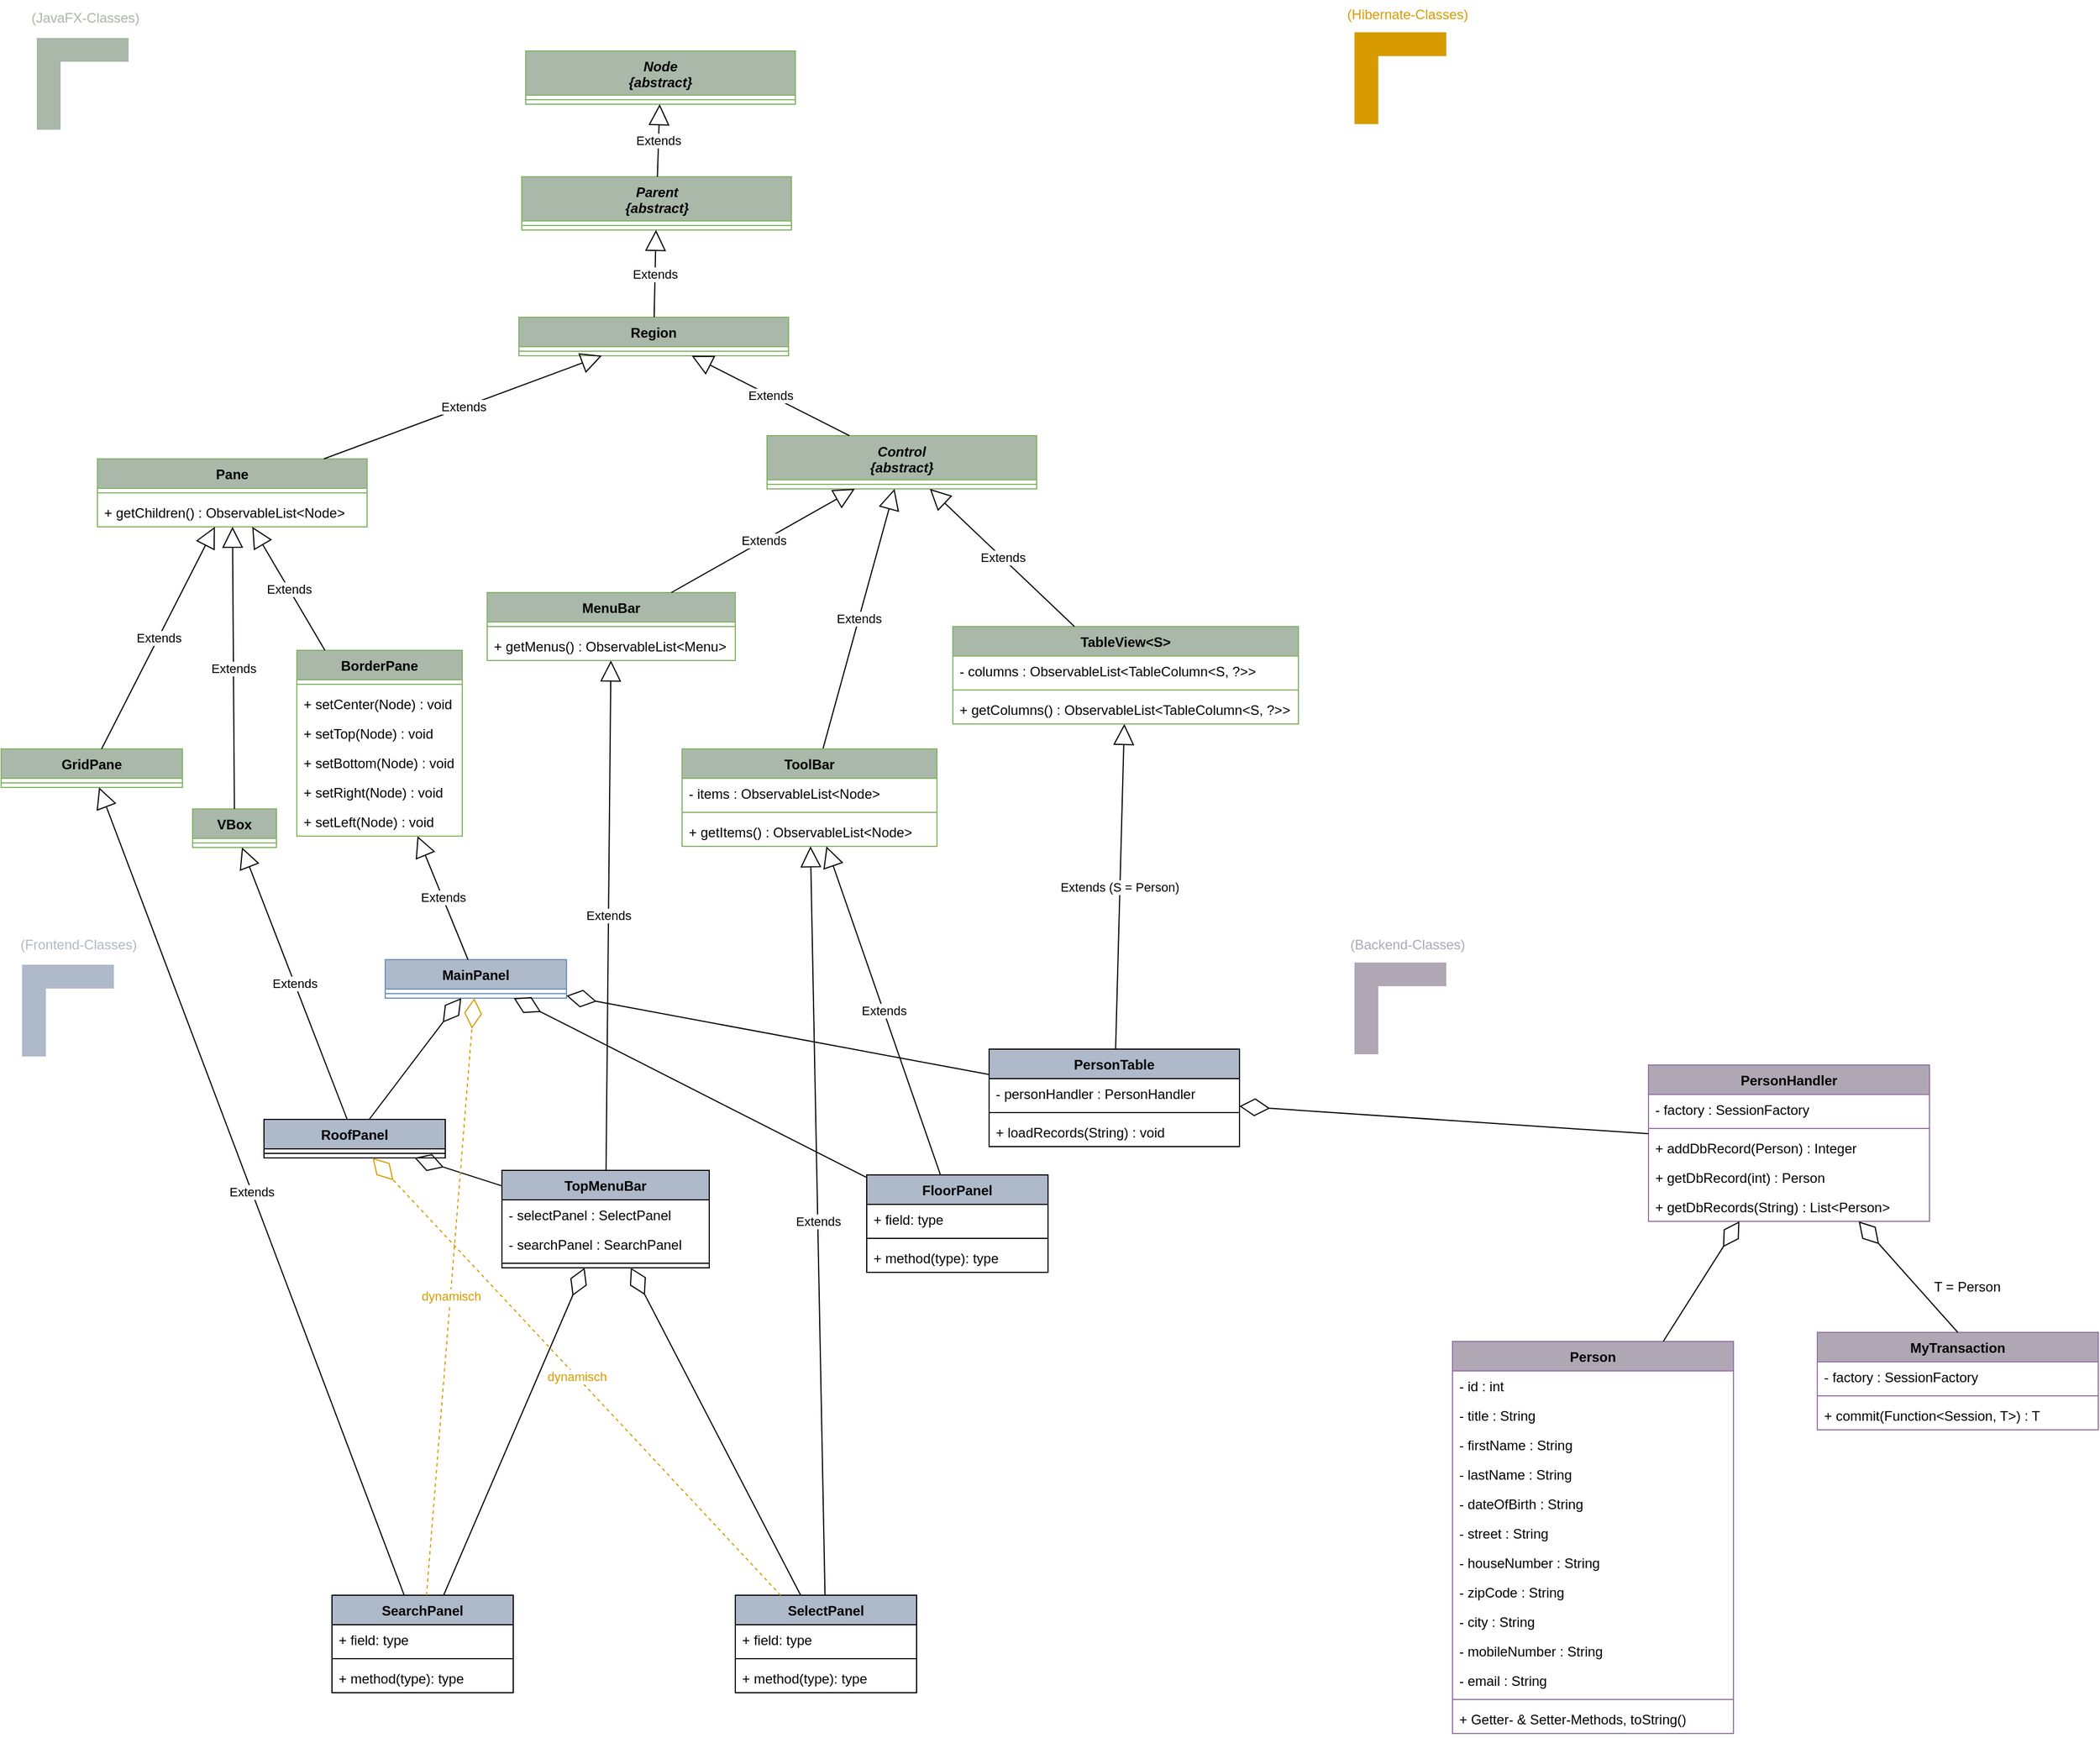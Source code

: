<mxfile version="21.2.8" type="device">
  <diagram name="Seite-1" id="951YWTJplSf1WFwRsg5J">
    <mxGraphModel dx="3500" dy="2917" grid="0" gridSize="10" guides="1" tooltips="1" connect="1" arrows="1" fold="1" page="1" pageScale="1" pageWidth="1169" pageHeight="827" math="0" shadow="0">
      <root>
        <mxCell id="0" />
        <mxCell id="1" parent="0" />
        <mxCell id="z5cxhXVVNqhrZBHQP9qA-2" value="MainPanel" style="swimlane;fontStyle=1;align=center;verticalAlign=top;childLayout=stackLayout;horizontal=1;startSize=26;horizontalStack=0;resizeParent=1;resizeParentMax=0;resizeLast=0;collapsible=1;marginBottom=0;whiteSpace=wrap;html=1;fillColor=#AEB9C9;strokeColor=#6c8ebf;" parent="1" vertex="1">
          <mxGeometry x="344" y="42" width="160" height="34" as="geometry" />
        </mxCell>
        <mxCell id="z5cxhXVVNqhrZBHQP9qA-4" value="" style="line;strokeWidth=1;fillColor=none;align=left;verticalAlign=middle;spacingTop=-1;spacingLeft=3;spacingRight=3;rotatable=0;labelPosition=right;points=[];portConstraint=eastwest;strokeColor=inherit;" parent="z5cxhXVVNqhrZBHQP9qA-2" vertex="1">
          <mxGeometry y="26" width="160" height="8" as="geometry" />
        </mxCell>
        <mxCell id="z5cxhXVVNqhrZBHQP9qA-6" value="SelectPanel" style="swimlane;fontStyle=1;align=center;verticalAlign=top;childLayout=stackLayout;horizontal=1;startSize=26;horizontalStack=0;resizeParent=1;resizeParentMax=0;resizeLast=0;collapsible=1;marginBottom=0;whiteSpace=wrap;html=1;fillColor=#AEB9C9;" parent="1" vertex="1">
          <mxGeometry x="653" y="603" width="160" height="86" as="geometry" />
        </mxCell>
        <mxCell id="z5cxhXVVNqhrZBHQP9qA-7" value="+ field: type" style="text;strokeColor=none;fillColor=none;align=left;verticalAlign=top;spacingLeft=4;spacingRight=4;overflow=hidden;rotatable=0;points=[[0,0.5],[1,0.5]];portConstraint=eastwest;whiteSpace=wrap;html=1;" parent="z5cxhXVVNqhrZBHQP9qA-6" vertex="1">
          <mxGeometry y="26" width="160" height="26" as="geometry" />
        </mxCell>
        <mxCell id="z5cxhXVVNqhrZBHQP9qA-8" value="" style="line;strokeWidth=1;fillColor=none;align=left;verticalAlign=middle;spacingTop=-1;spacingLeft=3;spacingRight=3;rotatable=0;labelPosition=right;points=[];portConstraint=eastwest;strokeColor=inherit;" parent="z5cxhXVVNqhrZBHQP9qA-6" vertex="1">
          <mxGeometry y="52" width="160" height="8" as="geometry" />
        </mxCell>
        <mxCell id="z5cxhXVVNqhrZBHQP9qA-9" value="+ method(type): type" style="text;strokeColor=none;fillColor=none;align=left;verticalAlign=top;spacingLeft=4;spacingRight=4;overflow=hidden;rotatable=0;points=[[0,0.5],[1,0.5]];portConstraint=eastwest;whiteSpace=wrap;html=1;" parent="z5cxhXVVNqhrZBHQP9qA-6" vertex="1">
          <mxGeometry y="60" width="160" height="26" as="geometry" />
        </mxCell>
        <mxCell id="z5cxhXVVNqhrZBHQP9qA-10" value="FloorPanel" style="swimlane;fontStyle=1;align=center;verticalAlign=top;childLayout=stackLayout;horizontal=1;startSize=26;horizontalStack=0;resizeParent=1;resizeParentMax=0;resizeLast=0;collapsible=1;marginBottom=0;whiteSpace=wrap;html=1;fillColor=#AEB9C9;" parent="1" vertex="1">
          <mxGeometry x="769" y="232" width="160" height="86" as="geometry" />
        </mxCell>
        <mxCell id="z5cxhXVVNqhrZBHQP9qA-11" value="+ field: type" style="text;strokeColor=none;fillColor=none;align=left;verticalAlign=top;spacingLeft=4;spacingRight=4;overflow=hidden;rotatable=0;points=[[0,0.5],[1,0.5]];portConstraint=eastwest;whiteSpace=wrap;html=1;" parent="z5cxhXVVNqhrZBHQP9qA-10" vertex="1">
          <mxGeometry y="26" width="160" height="26" as="geometry" />
        </mxCell>
        <mxCell id="z5cxhXVVNqhrZBHQP9qA-12" value="" style="line;strokeWidth=1;fillColor=none;align=left;verticalAlign=middle;spacingTop=-1;spacingLeft=3;spacingRight=3;rotatable=0;labelPosition=right;points=[];portConstraint=eastwest;strokeColor=inherit;" parent="z5cxhXVVNqhrZBHQP9qA-10" vertex="1">
          <mxGeometry y="52" width="160" height="8" as="geometry" />
        </mxCell>
        <mxCell id="z5cxhXVVNqhrZBHQP9qA-13" value="+ method(type): type" style="text;strokeColor=none;fillColor=none;align=left;verticalAlign=top;spacingLeft=4;spacingRight=4;overflow=hidden;rotatable=0;points=[[0,0.5],[1,0.5]];portConstraint=eastwest;whiteSpace=wrap;html=1;" parent="z5cxhXVVNqhrZBHQP9qA-10" vertex="1">
          <mxGeometry y="60" width="160" height="26" as="geometry" />
        </mxCell>
        <mxCell id="z5cxhXVVNqhrZBHQP9qA-14" value="PersonTable" style="swimlane;fontStyle=1;align=center;verticalAlign=top;childLayout=stackLayout;horizontal=1;startSize=26;horizontalStack=0;resizeParent=1;resizeParentMax=0;resizeLast=0;collapsible=1;marginBottom=0;whiteSpace=wrap;html=1;fillColor=#AEB9C9;" parent="1" vertex="1">
          <mxGeometry x="877" y="121" width="221" height="86" as="geometry" />
        </mxCell>
        <mxCell id="z5cxhXVVNqhrZBHQP9qA-15" value="- personHandler : PersonHandler" style="text;strokeColor=none;fillColor=none;align=left;verticalAlign=top;spacingLeft=4;spacingRight=4;overflow=hidden;rotatable=0;points=[[0,0.5],[1,0.5]];portConstraint=eastwest;whiteSpace=wrap;html=1;" parent="z5cxhXVVNqhrZBHQP9qA-14" vertex="1">
          <mxGeometry y="26" width="221" height="26" as="geometry" />
        </mxCell>
        <mxCell id="z5cxhXVVNqhrZBHQP9qA-16" value="" style="line;strokeWidth=1;fillColor=none;align=left;verticalAlign=middle;spacingTop=-1;spacingLeft=3;spacingRight=3;rotatable=0;labelPosition=right;points=[];portConstraint=eastwest;strokeColor=inherit;" parent="z5cxhXVVNqhrZBHQP9qA-14" vertex="1">
          <mxGeometry y="52" width="221" height="8" as="geometry" />
        </mxCell>
        <mxCell id="z5cxhXVVNqhrZBHQP9qA-17" value="+ loadRecords(String) : void" style="text;strokeColor=none;fillColor=none;align=left;verticalAlign=top;spacingLeft=4;spacingRight=4;overflow=hidden;rotatable=0;points=[[0,0.5],[1,0.5]];portConstraint=eastwest;whiteSpace=wrap;html=1;" parent="z5cxhXVVNqhrZBHQP9qA-14" vertex="1">
          <mxGeometry y="60" width="221" height="26" as="geometry" />
        </mxCell>
        <mxCell id="z5cxhXVVNqhrZBHQP9qA-18" value="" style="endArrow=diamondThin;endFill=0;endSize=24;html=1;rounded=0;" parent="1" source="6ANkfKjGLpZd2tEgMITe-1" target="z5cxhXVVNqhrZBHQP9qA-2" edge="1">
          <mxGeometry width="160" relative="1" as="geometry">
            <mxPoint x="279" y="239" as="sourcePoint" />
            <mxPoint x="221" y="236" as="targetPoint" />
          </mxGeometry>
        </mxCell>
        <mxCell id="z5cxhXVVNqhrZBHQP9qA-19" value="" style="endArrow=diamondThin;endFill=0;endSize=24;html=1;rounded=0;" parent="1" source="z5cxhXVVNqhrZBHQP9qA-10" target="z5cxhXVVNqhrZBHQP9qA-2" edge="1">
          <mxGeometry width="160" relative="1" as="geometry">
            <mxPoint x="364" y="223" as="sourcePoint" />
            <mxPoint x="488" y="272" as="targetPoint" />
          </mxGeometry>
        </mxCell>
        <mxCell id="z5cxhXVVNqhrZBHQP9qA-20" value="" style="endArrow=diamondThin;endFill=0;endSize=24;html=1;rounded=0;" parent="1" source="z5cxhXVVNqhrZBHQP9qA-14" target="z5cxhXVVNqhrZBHQP9qA-2" edge="1">
          <mxGeometry width="160" relative="1" as="geometry">
            <mxPoint x="419" y="223" as="sourcePoint" />
            <mxPoint x="654" y="148" as="targetPoint" />
          </mxGeometry>
        </mxCell>
        <mxCell id="z5cxhXVVNqhrZBHQP9qA-31" value="PersonHandler" style="swimlane;fontStyle=1;align=center;verticalAlign=top;childLayout=stackLayout;horizontal=1;startSize=26;horizontalStack=0;resizeParent=1;resizeParentMax=0;resizeLast=0;collapsible=1;marginBottom=0;whiteSpace=wrap;html=1;fillColor=#B0A7B5;strokeColor=#9673a6;gradientColor=none;" parent="1" vertex="1">
          <mxGeometry x="1459" y="135" width="248" height="138" as="geometry" />
        </mxCell>
        <mxCell id="z5cxhXVVNqhrZBHQP9qA-32" value="- factory : SessionFactory" style="text;strokeColor=none;fillColor=none;align=left;verticalAlign=top;spacingLeft=4;spacingRight=4;overflow=hidden;rotatable=0;points=[[0,0.5],[1,0.5]];portConstraint=eastwest;whiteSpace=wrap;html=1;" parent="z5cxhXVVNqhrZBHQP9qA-31" vertex="1">
          <mxGeometry y="26" width="248" height="26" as="geometry" />
        </mxCell>
        <mxCell id="z5cxhXVVNqhrZBHQP9qA-33" value="" style="line;strokeWidth=1;fillColor=none;align=left;verticalAlign=middle;spacingTop=-1;spacingLeft=3;spacingRight=3;rotatable=0;labelPosition=right;points=[];portConstraint=eastwest;strokeColor=inherit;" parent="z5cxhXVVNqhrZBHQP9qA-31" vertex="1">
          <mxGeometry y="52" width="248" height="8" as="geometry" />
        </mxCell>
        <mxCell id="z5cxhXVVNqhrZBHQP9qA-34" value="+ addDbRecord(Person) : Integer" style="text;strokeColor=none;fillColor=none;align=left;verticalAlign=top;spacingLeft=4;spacingRight=4;overflow=hidden;rotatable=0;points=[[0,0.5],[1,0.5]];portConstraint=eastwest;whiteSpace=wrap;html=1;" parent="z5cxhXVVNqhrZBHQP9qA-31" vertex="1">
          <mxGeometry y="60" width="248" height="26" as="geometry" />
        </mxCell>
        <mxCell id="6ANkfKjGLpZd2tEgMITe-6" value="+ getDbRecord(int) : Person" style="text;strokeColor=none;fillColor=none;align=left;verticalAlign=top;spacingLeft=4;spacingRight=4;overflow=hidden;rotatable=0;points=[[0,0.5],[1,0.5]];portConstraint=eastwest;whiteSpace=wrap;html=1;" parent="z5cxhXVVNqhrZBHQP9qA-31" vertex="1">
          <mxGeometry y="86" width="248" height="26" as="geometry" />
        </mxCell>
        <mxCell id="6ANkfKjGLpZd2tEgMITe-7" value="+ getDbRecords(String) : List&amp;lt;Person&amp;gt;" style="text;strokeColor=none;fillColor=none;align=left;verticalAlign=top;spacingLeft=4;spacingRight=4;overflow=hidden;rotatable=0;points=[[0,0.5],[1,0.5]];portConstraint=eastwest;whiteSpace=wrap;html=1;" parent="z5cxhXVVNqhrZBHQP9qA-31" vertex="1">
          <mxGeometry y="112" width="248" height="26" as="geometry" />
        </mxCell>
        <mxCell id="z5cxhXVVNqhrZBHQP9qA-35" value="" style="endArrow=diamondThin;endFill=0;endSize=24;html=1;rounded=0;" parent="1" source="z5cxhXVVNqhrZBHQP9qA-31" target="z5cxhXVVNqhrZBHQP9qA-14" edge="1">
          <mxGeometry width="160" relative="1" as="geometry">
            <mxPoint x="1833" y="554" as="sourcePoint" />
            <mxPoint x="340" y="381" as="targetPoint" />
          </mxGeometry>
        </mxCell>
        <mxCell id="6ANkfKjGLpZd2tEgMITe-1" value="RoofPanel" style="swimlane;fontStyle=1;align=center;verticalAlign=top;childLayout=stackLayout;horizontal=1;startSize=26;horizontalStack=0;resizeParent=1;resizeParentMax=0;resizeLast=0;collapsible=1;marginBottom=0;whiteSpace=wrap;html=1;fillColor=#AEB9C9;" parent="1" vertex="1">
          <mxGeometry x="237" y="183" width="160" height="34" as="geometry" />
        </mxCell>
        <mxCell id="6ANkfKjGLpZd2tEgMITe-3" value="" style="line;strokeWidth=1;fillColor=none;align=left;verticalAlign=middle;spacingTop=-1;spacingLeft=3;spacingRight=3;rotatable=0;labelPosition=right;points=[];portConstraint=eastwest;strokeColor=inherit;" parent="6ANkfKjGLpZd2tEgMITe-1" vertex="1">
          <mxGeometry y="26" width="160" height="8" as="geometry" />
        </mxCell>
        <mxCell id="6ANkfKjGLpZd2tEgMITe-8" value="TopMenuBar" style="swimlane;fontStyle=1;align=center;verticalAlign=top;childLayout=stackLayout;horizontal=1;startSize=26;horizontalStack=0;resizeParent=1;resizeParentMax=0;resizeLast=0;collapsible=1;marginBottom=0;whiteSpace=wrap;html=1;fillColor=#AEB9C9;" parent="1" vertex="1">
          <mxGeometry x="447" y="228" width="183" height="86" as="geometry" />
        </mxCell>
        <mxCell id="6ANkfKjGLpZd2tEgMITe-9" value="- selectPanel : SelectPanel" style="text;strokeColor=none;fillColor=none;align=left;verticalAlign=top;spacingLeft=4;spacingRight=4;overflow=hidden;rotatable=0;points=[[0,0.5],[1,0.5]];portConstraint=eastwest;whiteSpace=wrap;html=1;" parent="6ANkfKjGLpZd2tEgMITe-8" vertex="1">
          <mxGeometry y="26" width="183" height="26" as="geometry" />
        </mxCell>
        <mxCell id="VuRtTZhfzTsuqdDoyaOa-62" value="- searchPanel : SearchPanel" style="text;strokeColor=none;fillColor=none;align=left;verticalAlign=top;spacingLeft=4;spacingRight=4;overflow=hidden;rotatable=0;points=[[0,0.5],[1,0.5]];portConstraint=eastwest;whiteSpace=wrap;html=1;" vertex="1" parent="6ANkfKjGLpZd2tEgMITe-8">
          <mxGeometry y="52" width="183" height="26" as="geometry" />
        </mxCell>
        <mxCell id="6ANkfKjGLpZd2tEgMITe-10" value="" style="line;strokeWidth=1;fillColor=none;align=left;verticalAlign=middle;spacingTop=-1;spacingLeft=3;spacingRight=3;rotatable=0;labelPosition=right;points=[];portConstraint=eastwest;strokeColor=inherit;" parent="6ANkfKjGLpZd2tEgMITe-8" vertex="1">
          <mxGeometry y="78" width="183" height="8" as="geometry" />
        </mxCell>
        <mxCell id="6ANkfKjGLpZd2tEgMITe-12" value="" style="endArrow=diamondThin;endFill=0;endSize=24;html=1;rounded=0;" parent="1" source="6ANkfKjGLpZd2tEgMITe-8" target="6ANkfKjGLpZd2tEgMITe-1" edge="1">
          <mxGeometry width="160" relative="1" as="geometry">
            <mxPoint x="713" y="338" as="sourcePoint" />
            <mxPoint x="784" y="447" as="targetPoint" />
          </mxGeometry>
        </mxCell>
        <mxCell id="6ANkfKjGLpZd2tEgMITe-13" value="SearchPanel" style="swimlane;fontStyle=1;align=center;verticalAlign=top;childLayout=stackLayout;horizontal=1;startSize=26;horizontalStack=0;resizeParent=1;resizeParentMax=0;resizeLast=0;collapsible=1;marginBottom=0;whiteSpace=wrap;html=1;fillColor=#AEB9C9;" parent="1" vertex="1">
          <mxGeometry x="297" y="603" width="160" height="86" as="geometry" />
        </mxCell>
        <mxCell id="6ANkfKjGLpZd2tEgMITe-14" value="+ field: type" style="text;strokeColor=none;fillColor=none;align=left;verticalAlign=top;spacingLeft=4;spacingRight=4;overflow=hidden;rotatable=0;points=[[0,0.5],[1,0.5]];portConstraint=eastwest;whiteSpace=wrap;html=1;" parent="6ANkfKjGLpZd2tEgMITe-13" vertex="1">
          <mxGeometry y="26" width="160" height="26" as="geometry" />
        </mxCell>
        <mxCell id="6ANkfKjGLpZd2tEgMITe-15" value="" style="line;strokeWidth=1;fillColor=none;align=left;verticalAlign=middle;spacingTop=-1;spacingLeft=3;spacingRight=3;rotatable=0;labelPosition=right;points=[];portConstraint=eastwest;strokeColor=inherit;" parent="6ANkfKjGLpZd2tEgMITe-13" vertex="1">
          <mxGeometry y="52" width="160" height="8" as="geometry" />
        </mxCell>
        <mxCell id="6ANkfKjGLpZd2tEgMITe-16" value="+ method(type): type" style="text;strokeColor=none;fillColor=none;align=left;verticalAlign=top;spacingLeft=4;spacingRight=4;overflow=hidden;rotatable=0;points=[[0,0.5],[1,0.5]];portConstraint=eastwest;whiteSpace=wrap;html=1;" parent="6ANkfKjGLpZd2tEgMITe-13" vertex="1">
          <mxGeometry y="60" width="160" height="26" as="geometry" />
        </mxCell>
        <mxCell id="6ANkfKjGLpZd2tEgMITe-17" value="" style="endArrow=diamondThin;endFill=0;endSize=24;html=1;rounded=0;" parent="1" source="z5cxhXVVNqhrZBHQP9qA-6" target="6ANkfKjGLpZd2tEgMITe-8" edge="1">
          <mxGeometry width="160" relative="1" as="geometry">
            <mxPoint x="727" y="505" as="sourcePoint" />
            <mxPoint x="715" y="372" as="targetPoint" />
          </mxGeometry>
        </mxCell>
        <mxCell id="6ANkfKjGLpZd2tEgMITe-18" value="" style="endArrow=diamondThin;endFill=0;endSize=24;html=1;rounded=0;" parent="1" source="6ANkfKjGLpZd2tEgMITe-13" target="6ANkfKjGLpZd2tEgMITe-8" edge="1">
          <mxGeometry width="160" relative="1" as="geometry">
            <mxPoint x="641" y="646" as="sourcePoint" />
            <mxPoint x="691" y="591" as="targetPoint" />
          </mxGeometry>
        </mxCell>
        <mxCell id="6ANkfKjGLpZd2tEgMITe-19" value="&lt;font color=&quot;#d79b00&quot;&gt;dynamisch&lt;/font&gt;" style="endArrow=diamondThin;endFill=0;endSize=24;html=1;rounded=0;exitX=0.25;exitY=0;exitDx=0;exitDy=0;fillColor=#ffe6cc;strokeColor=#d79b00;dashed=1;" parent="1" source="z5cxhXVVNqhrZBHQP9qA-6" target="6ANkfKjGLpZd2tEgMITe-1" edge="1">
          <mxGeometry width="160" relative="1" as="geometry">
            <mxPoint x="641" y="646" as="sourcePoint" />
            <mxPoint x="691" y="591" as="targetPoint" />
          </mxGeometry>
        </mxCell>
        <mxCell id="6ANkfKjGLpZd2tEgMITe-21" value="&lt;font color=&quot;#d79b00&quot;&gt;dynamisch&lt;/font&gt;" style="endArrow=diamondThin;endFill=0;endSize=24;html=1;rounded=0;fillColor=#ffe6cc;strokeColor=#d79b00;dashed=1;" parent="1" source="6ANkfKjGLpZd2tEgMITe-13" target="z5cxhXVVNqhrZBHQP9qA-2" edge="1">
          <mxGeometry width="160" relative="1" as="geometry">
            <mxPoint x="921" y="580" as="sourcePoint" />
            <mxPoint x="715" y="372" as="targetPoint" />
          </mxGeometry>
        </mxCell>
        <mxCell id="6ANkfKjGLpZd2tEgMITe-27" value="Extends" style="endArrow=block;endSize=16;endFill=0;html=1;rounded=0;" parent="1" source="z5cxhXVVNqhrZBHQP9qA-2" target="6ANkfKjGLpZd2tEgMITe-31" edge="1">
          <mxGeometry width="160" relative="1" as="geometry">
            <mxPoint x="504" y="81" as="sourcePoint" />
            <mxPoint x="711.139" y="-36.0" as="targetPoint" />
          </mxGeometry>
        </mxCell>
        <mxCell id="6ANkfKjGLpZd2tEgMITe-31" value="BorderPane" style="swimlane;fontStyle=1;align=center;verticalAlign=top;childLayout=stackLayout;horizontal=1;startSize=26;horizontalStack=0;resizeParent=1;resizeParentMax=0;resizeLast=0;collapsible=1;marginBottom=0;whiteSpace=wrap;html=1;fillColor=#A9B8A8;strokeColor=#82b366;" parent="1" vertex="1">
          <mxGeometry x="266" y="-231" width="146" height="164" as="geometry" />
        </mxCell>
        <mxCell id="6ANkfKjGLpZd2tEgMITe-33" value="" style="line;strokeWidth=1;fillColor=none;align=left;verticalAlign=middle;spacingTop=-1;spacingLeft=3;spacingRight=3;rotatable=0;labelPosition=right;points=[];portConstraint=eastwest;strokeColor=inherit;" parent="6ANkfKjGLpZd2tEgMITe-31" vertex="1">
          <mxGeometry y="26" width="146" height="8" as="geometry" />
        </mxCell>
        <mxCell id="6ANkfKjGLpZd2tEgMITe-34" value="+ setCenter(Node) : void" style="text;strokeColor=none;fillColor=none;align=left;verticalAlign=top;spacingLeft=4;spacingRight=4;overflow=hidden;rotatable=0;points=[[0,0.5],[1,0.5]];portConstraint=eastwest;whiteSpace=wrap;html=1;" parent="6ANkfKjGLpZd2tEgMITe-31" vertex="1">
          <mxGeometry y="34" width="146" height="26" as="geometry" />
        </mxCell>
        <mxCell id="6ANkfKjGLpZd2tEgMITe-35" value="+ setTop(Node) : void" style="text;strokeColor=none;fillColor=none;align=left;verticalAlign=top;spacingLeft=4;spacingRight=4;overflow=hidden;rotatable=0;points=[[0,0.5],[1,0.5]];portConstraint=eastwest;whiteSpace=wrap;html=1;" parent="6ANkfKjGLpZd2tEgMITe-31" vertex="1">
          <mxGeometry y="60" width="146" height="26" as="geometry" />
        </mxCell>
        <mxCell id="6ANkfKjGLpZd2tEgMITe-36" value="+ setBottom(Node) : void" style="text;strokeColor=none;fillColor=none;align=left;verticalAlign=top;spacingLeft=4;spacingRight=4;overflow=hidden;rotatable=0;points=[[0,0.5],[1,0.5]];portConstraint=eastwest;whiteSpace=wrap;html=1;" parent="6ANkfKjGLpZd2tEgMITe-31" vertex="1">
          <mxGeometry y="86" width="146" height="26" as="geometry" />
        </mxCell>
        <mxCell id="6ANkfKjGLpZd2tEgMITe-37" value="+ setRight(Node) : void" style="text;strokeColor=none;fillColor=none;align=left;verticalAlign=top;spacingLeft=4;spacingRight=4;overflow=hidden;rotatable=0;points=[[0,0.5],[1,0.5]];portConstraint=eastwest;whiteSpace=wrap;html=1;" parent="6ANkfKjGLpZd2tEgMITe-31" vertex="1">
          <mxGeometry y="112" width="146" height="26" as="geometry" />
        </mxCell>
        <mxCell id="6ANkfKjGLpZd2tEgMITe-38" value="+ setLeft(Node) : void" style="text;strokeColor=none;fillColor=none;align=left;verticalAlign=top;spacingLeft=4;spacingRight=4;overflow=hidden;rotatable=0;points=[[0,0.5],[1,0.5]];portConstraint=eastwest;whiteSpace=wrap;html=1;" parent="6ANkfKjGLpZd2tEgMITe-31" vertex="1">
          <mxGeometry y="138" width="146" height="26" as="geometry" />
        </mxCell>
        <mxCell id="6ANkfKjGLpZd2tEgMITe-47" value="Extends (S = Person)" style="endArrow=block;endSize=16;endFill=0;html=1;rounded=0;" parent="1" source="z5cxhXVVNqhrZBHQP9qA-14" target="6ANkfKjGLpZd2tEgMITe-52" edge="1">
          <mxGeometry width="160" relative="1" as="geometry">
            <mxPoint x="328" y="312" as="sourcePoint" />
            <mxPoint x="335.91" y="163" as="targetPoint" />
          </mxGeometry>
        </mxCell>
        <mxCell id="6ANkfKjGLpZd2tEgMITe-52" value="TableView&amp;lt;S&amp;gt;" style="swimlane;fontStyle=1;align=center;verticalAlign=top;childLayout=stackLayout;horizontal=1;startSize=26;horizontalStack=0;resizeParent=1;resizeParentMax=0;resizeLast=0;collapsible=1;marginBottom=0;whiteSpace=wrap;html=1;fillColor=#A9B8A8;strokeColor=#82b366;" parent="1" vertex="1">
          <mxGeometry x="845" y="-252" width="305" height="86" as="geometry" />
        </mxCell>
        <mxCell id="6ANkfKjGLpZd2tEgMITe-53" value="- columns : ObservableList&amp;lt;TableColumn&amp;lt;S, ?&amp;gt;&amp;gt;" style="text;strokeColor=none;fillColor=none;align=left;verticalAlign=top;spacingLeft=4;spacingRight=4;overflow=hidden;rotatable=0;points=[[0,0.5],[1,0.5]];portConstraint=eastwest;whiteSpace=wrap;html=1;" parent="6ANkfKjGLpZd2tEgMITe-52" vertex="1">
          <mxGeometry y="26" width="305" height="26" as="geometry" />
        </mxCell>
        <mxCell id="6ANkfKjGLpZd2tEgMITe-54" value="" style="line;strokeWidth=1;fillColor=none;align=left;verticalAlign=middle;spacingTop=-1;spacingLeft=3;spacingRight=3;rotatable=0;labelPosition=right;points=[];portConstraint=eastwest;strokeColor=inherit;" parent="6ANkfKjGLpZd2tEgMITe-52" vertex="1">
          <mxGeometry y="52" width="305" height="8" as="geometry" />
        </mxCell>
        <mxCell id="6ANkfKjGLpZd2tEgMITe-55" value="+&amp;nbsp;getColumns() : ObservableList&amp;lt;TableColumn&amp;lt;S, ?&amp;gt;&amp;gt;" style="text;strokeColor=none;fillColor=none;align=left;verticalAlign=top;spacingLeft=4;spacingRight=4;overflow=hidden;rotatable=0;points=[[0,0.5],[1,0.5]];portConstraint=eastwest;whiteSpace=wrap;html=1;" parent="6ANkfKjGLpZd2tEgMITe-52" vertex="1">
          <mxGeometry y="60" width="305" height="26" as="geometry" />
        </mxCell>
        <mxCell id="6ANkfKjGLpZd2tEgMITe-65" value="VBox" style="swimlane;fontStyle=1;align=center;verticalAlign=top;childLayout=stackLayout;horizontal=1;startSize=26;horizontalStack=0;resizeParent=1;resizeParentMax=0;resizeLast=0;collapsible=1;marginBottom=0;whiteSpace=wrap;html=1;fillColor=#A9B8A8;strokeColor=#82b366;" parent="1" vertex="1">
          <mxGeometry x="174" y="-91" width="74" height="34" as="geometry" />
        </mxCell>
        <mxCell id="6ANkfKjGLpZd2tEgMITe-67" value="" style="line;strokeWidth=1;fillColor=none;align=left;verticalAlign=middle;spacingTop=-1;spacingLeft=3;spacingRight=3;rotatable=0;labelPosition=right;points=[];portConstraint=eastwest;strokeColor=inherit;" parent="6ANkfKjGLpZd2tEgMITe-65" vertex="1">
          <mxGeometry y="26" width="74" height="8" as="geometry" />
        </mxCell>
        <mxCell id="6ANkfKjGLpZd2tEgMITe-70" value="Pane" style="swimlane;fontStyle=1;align=center;verticalAlign=top;childLayout=stackLayout;horizontal=1;startSize=26;horizontalStack=0;resizeParent=1;resizeParentMax=0;resizeLast=0;collapsible=1;marginBottom=0;whiteSpace=wrap;html=1;fillColor=#A9B8A8;strokeColor=#82b366;" parent="1" vertex="1">
          <mxGeometry x="90" y="-400" width="238" height="60" as="geometry" />
        </mxCell>
        <mxCell id="6ANkfKjGLpZd2tEgMITe-72" value="" style="line;strokeWidth=1;fillColor=none;align=left;verticalAlign=middle;spacingTop=-1;spacingLeft=3;spacingRight=3;rotatable=0;labelPosition=right;points=[];portConstraint=eastwest;strokeColor=inherit;" parent="6ANkfKjGLpZd2tEgMITe-70" vertex="1">
          <mxGeometry y="26" width="238" height="8" as="geometry" />
        </mxCell>
        <mxCell id="6ANkfKjGLpZd2tEgMITe-73" value="+&amp;nbsp;getChildren() : ObservableList&amp;lt;Node&amp;gt;" style="text;strokeColor=none;fillColor=none;align=left;verticalAlign=top;spacingLeft=4;spacingRight=4;overflow=hidden;rotatable=0;points=[[0,0.5],[1,0.5]];portConstraint=eastwest;whiteSpace=wrap;html=1;" parent="6ANkfKjGLpZd2tEgMITe-70" vertex="1">
          <mxGeometry y="34" width="238" height="26" as="geometry" />
        </mxCell>
        <mxCell id="6ANkfKjGLpZd2tEgMITe-75" value="Extends" style="endArrow=block;endSize=16;endFill=0;html=1;rounded=0;" parent="1" source="6ANkfKjGLpZd2tEgMITe-1" target="6ANkfKjGLpZd2tEgMITe-65" edge="1">
          <mxGeometry width="160" relative="1" as="geometry">
            <mxPoint x="577" y="301" as="sourcePoint" />
            <mxPoint x="577" y="228" as="targetPoint" />
          </mxGeometry>
        </mxCell>
        <mxCell id="6ANkfKjGLpZd2tEgMITe-76" value="Extends" style="endArrow=block;endSize=16;endFill=0;html=1;rounded=0;" parent="1" source="6ANkfKjGLpZd2tEgMITe-65" target="6ANkfKjGLpZd2tEgMITe-70" edge="1">
          <mxGeometry width="160" relative="1" as="geometry">
            <mxPoint x="430" y="28" as="sourcePoint" />
            <mxPoint x="197" y="-224" as="targetPoint" />
          </mxGeometry>
        </mxCell>
        <mxCell id="6ANkfKjGLpZd2tEgMITe-77" value="Extends" style="endArrow=block;endSize=16;endFill=0;html=1;rounded=0;" parent="1" source="6ANkfKjGLpZd2tEgMITe-31" target="6ANkfKjGLpZd2tEgMITe-70" edge="1">
          <mxGeometry width="160" relative="1" as="geometry">
            <mxPoint x="451" y="52" as="sourcePoint" />
            <mxPoint x="485" y="-176" as="targetPoint" />
          </mxGeometry>
        </mxCell>
        <mxCell id="6ANkfKjGLpZd2tEgMITe-78" value="MenuBar" style="swimlane;fontStyle=1;align=center;verticalAlign=top;childLayout=stackLayout;horizontal=1;startSize=26;horizontalStack=0;resizeParent=1;resizeParentMax=0;resizeLast=0;collapsible=1;marginBottom=0;whiteSpace=wrap;html=1;fillColor=#A9B8A8;strokeColor=#82b366;" parent="1" vertex="1">
          <mxGeometry x="434" y="-282" width="219" height="60" as="geometry" />
        </mxCell>
        <mxCell id="6ANkfKjGLpZd2tEgMITe-79" value="" style="line;strokeWidth=1;fillColor=none;align=left;verticalAlign=middle;spacingTop=-1;spacingLeft=3;spacingRight=3;rotatable=0;labelPosition=right;points=[];portConstraint=eastwest;strokeColor=inherit;" parent="6ANkfKjGLpZd2tEgMITe-78" vertex="1">
          <mxGeometry y="26" width="219" height="8" as="geometry" />
        </mxCell>
        <mxCell id="6ANkfKjGLpZd2tEgMITe-80" value="+&amp;nbsp;getMenus() : ObservableList&amp;lt;Menu&amp;gt;&amp;nbsp;" style="text;strokeColor=none;fillColor=none;align=left;verticalAlign=top;spacingLeft=4;spacingRight=4;overflow=hidden;rotatable=0;points=[[0,0.5],[1,0.5]];portConstraint=eastwest;whiteSpace=wrap;html=1;" parent="6ANkfKjGLpZd2tEgMITe-78" vertex="1">
          <mxGeometry y="34" width="219" height="26" as="geometry" />
        </mxCell>
        <mxCell id="6ANkfKjGLpZd2tEgMITe-81" value="Extends" style="endArrow=block;endSize=16;endFill=0;html=1;rounded=0;" parent="1" source="6ANkfKjGLpZd2tEgMITe-8" target="6ANkfKjGLpZd2tEgMITe-78" edge="1">
          <mxGeometry width="160" relative="1" as="geometry">
            <mxPoint x="847" y="335" as="sourcePoint" />
            <mxPoint x="522" y="-176" as="targetPoint" />
          </mxGeometry>
        </mxCell>
        <mxCell id="6ANkfKjGLpZd2tEgMITe-86" value="&lt;i&gt;Control&lt;br&gt;{abstract}&lt;/i&gt;" style="swimlane;fontStyle=1;align=center;verticalAlign=top;childLayout=stackLayout;horizontal=1;startSize=39;horizontalStack=0;resizeParent=1;resizeParentMax=0;resizeLast=0;collapsible=1;marginBottom=0;whiteSpace=wrap;html=1;fillColor=#A9B8A8;strokeColor=#82b366;" parent="1" vertex="1">
          <mxGeometry x="681" y="-420.5" width="238" height="47" as="geometry" />
        </mxCell>
        <mxCell id="6ANkfKjGLpZd2tEgMITe-87" value="" style="line;strokeWidth=1;fillColor=none;align=left;verticalAlign=middle;spacingTop=-1;spacingLeft=3;spacingRight=3;rotatable=0;labelPosition=right;points=[];portConstraint=eastwest;strokeColor=inherit;" parent="6ANkfKjGLpZd2tEgMITe-86" vertex="1">
          <mxGeometry y="39" width="238" height="8" as="geometry" />
        </mxCell>
        <mxCell id="6ANkfKjGLpZd2tEgMITe-89" value="Region" style="swimlane;fontStyle=1;align=center;verticalAlign=top;childLayout=stackLayout;horizontal=1;startSize=26;horizontalStack=0;resizeParent=1;resizeParentMax=0;resizeLast=0;collapsible=1;marginBottom=0;whiteSpace=wrap;html=1;fillColor=#A9B8A8;strokeColor=#82b366;" parent="1" vertex="1">
          <mxGeometry x="462" y="-525" width="238" height="34" as="geometry" />
        </mxCell>
        <mxCell id="6ANkfKjGLpZd2tEgMITe-90" value="" style="line;strokeWidth=1;fillColor=none;align=left;verticalAlign=middle;spacingTop=-1;spacingLeft=3;spacingRight=3;rotatable=0;labelPosition=right;points=[];portConstraint=eastwest;strokeColor=inherit;" parent="6ANkfKjGLpZd2tEgMITe-89" vertex="1">
          <mxGeometry y="26" width="238" height="8" as="geometry" />
        </mxCell>
        <mxCell id="6ANkfKjGLpZd2tEgMITe-92" value="&lt;i&gt;Parent&lt;br&gt;{abstract}&lt;/i&gt;" style="swimlane;fontStyle=1;align=center;verticalAlign=top;childLayout=stackLayout;horizontal=1;startSize=39;horizontalStack=0;resizeParent=1;resizeParentMax=0;resizeLast=0;collapsible=1;marginBottom=0;whiteSpace=wrap;html=1;fillColor=#A9B8A8;strokeColor=#82b366;" parent="1" vertex="1">
          <mxGeometry x="464.5" y="-649" width="238" height="47" as="geometry" />
        </mxCell>
        <mxCell id="6ANkfKjGLpZd2tEgMITe-93" value="" style="line;strokeWidth=1;fillColor=none;align=left;verticalAlign=middle;spacingTop=-1;spacingLeft=3;spacingRight=3;rotatable=0;labelPosition=right;points=[];portConstraint=eastwest;strokeColor=inherit;" parent="6ANkfKjGLpZd2tEgMITe-92" vertex="1">
          <mxGeometry y="39" width="238" height="8" as="geometry" />
        </mxCell>
        <mxCell id="6ANkfKjGLpZd2tEgMITe-94" value="&lt;i&gt;Node&lt;br&gt;{abstract}&lt;/i&gt;" style="swimlane;fontStyle=1;align=center;verticalAlign=top;childLayout=stackLayout;horizontal=1;startSize=39;horizontalStack=0;resizeParent=1;resizeParentMax=0;resizeLast=0;collapsible=1;marginBottom=0;whiteSpace=wrap;html=1;fillColor=#A9B8A8;strokeColor=#82b366;" parent="1" vertex="1">
          <mxGeometry x="468" y="-760" width="238" height="47" as="geometry" />
        </mxCell>
        <mxCell id="6ANkfKjGLpZd2tEgMITe-95" value="" style="line;strokeWidth=1;fillColor=none;align=left;verticalAlign=middle;spacingTop=-1;spacingLeft=3;spacingRight=3;rotatable=0;labelPosition=right;points=[];portConstraint=eastwest;strokeColor=inherit;" parent="6ANkfKjGLpZd2tEgMITe-94" vertex="1">
          <mxGeometry y="39" width="238" height="8" as="geometry" />
        </mxCell>
        <mxCell id="6ANkfKjGLpZd2tEgMITe-96" value="Extends" style="endArrow=block;endSize=16;endFill=0;html=1;rounded=0;" parent="1" source="6ANkfKjGLpZd2tEgMITe-78" target="6ANkfKjGLpZd2tEgMITe-86" edge="1">
          <mxGeometry width="160" relative="1" as="geometry">
            <mxPoint x="900" y="267" as="sourcePoint" />
            <mxPoint x="1088" y="-122" as="targetPoint" />
          </mxGeometry>
        </mxCell>
        <mxCell id="6ANkfKjGLpZd2tEgMITe-97" value="Extends" style="endArrow=block;endSize=16;endFill=0;html=1;rounded=0;" parent="1" source="6ANkfKjGLpZd2tEgMITe-86" target="6ANkfKjGLpZd2tEgMITe-89" edge="1">
          <mxGeometry width="160" relative="1" as="geometry">
            <mxPoint x="710" y="-150.5" as="sourcePoint" />
            <mxPoint x="715" y="-395.5" as="targetPoint" />
          </mxGeometry>
        </mxCell>
        <mxCell id="6ANkfKjGLpZd2tEgMITe-98" value="Extends" style="endArrow=block;endSize=16;endFill=0;html=1;rounded=0;" parent="1" source="6ANkfKjGLpZd2tEgMITe-89" target="6ANkfKjGLpZd2tEgMITe-92" edge="1">
          <mxGeometry width="160" relative="1" as="geometry">
            <mxPoint x="904" y="-413" as="sourcePoint" />
            <mxPoint x="703" y="-515" as="targetPoint" />
          </mxGeometry>
        </mxCell>
        <mxCell id="6ANkfKjGLpZd2tEgMITe-99" value="Extends" style="endArrow=block;endSize=16;endFill=0;html=1;rounded=0;" parent="1" source="6ANkfKjGLpZd2tEgMITe-92" target="6ANkfKjGLpZd2tEgMITe-94" edge="1">
          <mxGeometry width="160" relative="1" as="geometry">
            <mxPoint x="308.82" y="-609" as="sourcePoint" />
            <mxPoint x="308.82" y="-711" as="targetPoint" />
          </mxGeometry>
        </mxCell>
        <mxCell id="6ANkfKjGLpZd2tEgMITe-100" value="Extends" style="endArrow=block;endSize=16;endFill=0;html=1;rounded=0;" parent="1" source="6ANkfKjGLpZd2tEgMITe-70" target="6ANkfKjGLpZd2tEgMITe-89" edge="1">
          <mxGeometry width="160" relative="1" as="geometry">
            <mxPoint x="312" y="-436" as="sourcePoint" />
            <mxPoint x="316" y="-552" as="targetPoint" />
          </mxGeometry>
        </mxCell>
        <mxCell id="6ANkfKjGLpZd2tEgMITe-101" value="Extends" style="endArrow=block;endSize=16;endFill=0;html=1;rounded=0;" parent="1" source="6ANkfKjGLpZd2tEgMITe-52" target="6ANkfKjGLpZd2tEgMITe-86" edge="1">
          <mxGeometry width="160" relative="1" as="geometry">
            <mxPoint x="250" y="35" as="sourcePoint" />
            <mxPoint x="256" y="-193" as="targetPoint" />
          </mxGeometry>
        </mxCell>
        <mxCell id="6ANkfKjGLpZd2tEgMITe-102" value="&lt;font color=&quot;#b0a7b5&quot;&gt;(Backend-Classes)&lt;/font&gt;" style="text;html=1;align=center;verticalAlign=middle;resizable=0;points=[];autosize=1;strokeColor=none;fillColor=none;" parent="1" vertex="1">
          <mxGeometry x="1186" y="16" width="119" height="26" as="geometry" />
        </mxCell>
        <mxCell id="6ANkfKjGLpZd2tEgMITe-103" value="&lt;font color=&quot;#a9b8a8&quot; style=&quot;background-color: rgb(255, 255, 255);&quot;&gt;(JavaFX-Classes)&lt;/font&gt;" style="text;html=1;align=center;verticalAlign=middle;resizable=0;points=[];autosize=1;strokeColor=none;fillColor=none;" parent="1" vertex="1">
          <mxGeometry x="22" y="-802" width="113" height="26" as="geometry" />
        </mxCell>
        <mxCell id="VuRtTZhfzTsuqdDoyaOa-7" value="Person" style="swimlane;fontStyle=1;align=center;verticalAlign=top;childLayout=stackLayout;horizontal=1;startSize=26;horizontalStack=0;resizeParent=1;resizeParentMax=0;resizeLast=0;collapsible=1;marginBottom=0;whiteSpace=wrap;html=1;fillColor=#B0A7B5;strokeColor=#9673a6;gradientColor=none;" vertex="1" parent="1">
          <mxGeometry x="1286" y="379" width="248" height="346" as="geometry" />
        </mxCell>
        <mxCell id="VuRtTZhfzTsuqdDoyaOa-23" value="- id : int&amp;nbsp;" style="text;strokeColor=none;fillColor=none;align=left;verticalAlign=top;spacingLeft=4;spacingRight=4;overflow=hidden;rotatable=0;points=[[0,0.5],[1,0.5]];portConstraint=eastwest;whiteSpace=wrap;html=1;" vertex="1" parent="VuRtTZhfzTsuqdDoyaOa-7">
          <mxGeometry y="26" width="248" height="26" as="geometry" />
        </mxCell>
        <mxCell id="VuRtTZhfzTsuqdDoyaOa-22" value="- title : String" style="text;strokeColor=none;fillColor=none;align=left;verticalAlign=top;spacingLeft=4;spacingRight=4;overflow=hidden;rotatable=0;points=[[0,0.5],[1,0.5]];portConstraint=eastwest;whiteSpace=wrap;html=1;" vertex="1" parent="VuRtTZhfzTsuqdDoyaOa-7">
          <mxGeometry y="52" width="248" height="26" as="geometry" />
        </mxCell>
        <mxCell id="VuRtTZhfzTsuqdDoyaOa-21" value="- firstName : String&amp;nbsp;" style="text;strokeColor=none;fillColor=none;align=left;verticalAlign=top;spacingLeft=4;spacingRight=4;overflow=hidden;rotatable=0;points=[[0,0.5],[1,0.5]];portConstraint=eastwest;whiteSpace=wrap;html=1;" vertex="1" parent="VuRtTZhfzTsuqdDoyaOa-7">
          <mxGeometry y="78" width="248" height="26" as="geometry" />
        </mxCell>
        <mxCell id="VuRtTZhfzTsuqdDoyaOa-20" value="-&amp;nbsp;lastName : String&amp;nbsp;" style="text;strokeColor=none;fillColor=none;align=left;verticalAlign=top;spacingLeft=4;spacingRight=4;overflow=hidden;rotatable=0;points=[[0,0.5],[1,0.5]];portConstraint=eastwest;whiteSpace=wrap;html=1;" vertex="1" parent="VuRtTZhfzTsuqdDoyaOa-7">
          <mxGeometry y="104" width="248" height="26" as="geometry" />
        </mxCell>
        <mxCell id="VuRtTZhfzTsuqdDoyaOa-19" value="- dateOfBirth : String&amp;nbsp;" style="text;strokeColor=none;fillColor=none;align=left;verticalAlign=top;spacingLeft=4;spacingRight=4;overflow=hidden;rotatable=0;points=[[0,0.5],[1,0.5]];portConstraint=eastwest;whiteSpace=wrap;html=1;" vertex="1" parent="VuRtTZhfzTsuqdDoyaOa-7">
          <mxGeometry y="130" width="248" height="26" as="geometry" />
        </mxCell>
        <mxCell id="VuRtTZhfzTsuqdDoyaOa-18" value="- street : String&amp;nbsp;" style="text;strokeColor=none;fillColor=none;align=left;verticalAlign=top;spacingLeft=4;spacingRight=4;overflow=hidden;rotatable=0;points=[[0,0.5],[1,0.5]];portConstraint=eastwest;whiteSpace=wrap;html=1;" vertex="1" parent="VuRtTZhfzTsuqdDoyaOa-7">
          <mxGeometry y="156" width="248" height="26" as="geometry" />
        </mxCell>
        <mxCell id="VuRtTZhfzTsuqdDoyaOa-17" value="- houseNumber : String&amp;nbsp;" style="text;strokeColor=none;fillColor=none;align=left;verticalAlign=top;spacingLeft=4;spacingRight=4;overflow=hidden;rotatable=0;points=[[0,0.5],[1,0.5]];portConstraint=eastwest;whiteSpace=wrap;html=1;" vertex="1" parent="VuRtTZhfzTsuqdDoyaOa-7">
          <mxGeometry y="182" width="248" height="26" as="geometry" />
        </mxCell>
        <mxCell id="VuRtTZhfzTsuqdDoyaOa-16" value="- zipCode : String&amp;nbsp;" style="text;strokeColor=none;fillColor=none;align=left;verticalAlign=top;spacingLeft=4;spacingRight=4;overflow=hidden;rotatable=0;points=[[0,0.5],[1,0.5]];portConstraint=eastwest;whiteSpace=wrap;html=1;" vertex="1" parent="VuRtTZhfzTsuqdDoyaOa-7">
          <mxGeometry y="208" width="248" height="26" as="geometry" />
        </mxCell>
        <mxCell id="VuRtTZhfzTsuqdDoyaOa-28" value="- city : String&amp;nbsp;" style="text;strokeColor=none;fillColor=none;align=left;verticalAlign=top;spacingLeft=4;spacingRight=4;overflow=hidden;rotatable=0;points=[[0,0.5],[1,0.5]];portConstraint=eastwest;whiteSpace=wrap;html=1;" vertex="1" parent="VuRtTZhfzTsuqdDoyaOa-7">
          <mxGeometry y="234" width="248" height="26" as="geometry" />
        </mxCell>
        <mxCell id="VuRtTZhfzTsuqdDoyaOa-27" value="- mobileNumber : String" style="text;strokeColor=none;fillColor=none;align=left;verticalAlign=top;spacingLeft=4;spacingRight=4;overflow=hidden;rotatable=0;points=[[0,0.5],[1,0.5]];portConstraint=eastwest;whiteSpace=wrap;html=1;" vertex="1" parent="VuRtTZhfzTsuqdDoyaOa-7">
          <mxGeometry y="260" width="248" height="26" as="geometry" />
        </mxCell>
        <mxCell id="VuRtTZhfzTsuqdDoyaOa-26" value="- email : String" style="text;strokeColor=none;fillColor=none;align=left;verticalAlign=top;spacingLeft=4;spacingRight=4;overflow=hidden;rotatable=0;points=[[0,0.5],[1,0.5]];portConstraint=eastwest;whiteSpace=wrap;html=1;" vertex="1" parent="VuRtTZhfzTsuqdDoyaOa-7">
          <mxGeometry y="286" width="248" height="26" as="geometry" />
        </mxCell>
        <mxCell id="VuRtTZhfzTsuqdDoyaOa-9" value="" style="line;strokeWidth=1;fillColor=none;align=left;verticalAlign=middle;spacingTop=-1;spacingLeft=3;spacingRight=3;rotatable=0;labelPosition=right;points=[];portConstraint=eastwest;strokeColor=inherit;" vertex="1" parent="VuRtTZhfzTsuqdDoyaOa-7">
          <mxGeometry y="312" width="248" height="8" as="geometry" />
        </mxCell>
        <mxCell id="VuRtTZhfzTsuqdDoyaOa-10" value="+ Getter- &amp;amp; Setter-Methods, toString()" style="text;strokeColor=none;fillColor=none;align=left;verticalAlign=top;spacingLeft=4;spacingRight=4;overflow=hidden;rotatable=0;points=[[0,0.5],[1,0.5]];portConstraint=eastwest;whiteSpace=wrap;html=1;" vertex="1" parent="VuRtTZhfzTsuqdDoyaOa-7">
          <mxGeometry y="320" width="248" height="26" as="geometry" />
        </mxCell>
        <mxCell id="VuRtTZhfzTsuqdDoyaOa-29" value="" style="endArrow=diamondThin;endFill=0;endSize=24;html=1;rounded=0;exitX=0.75;exitY=0;exitDx=0;exitDy=0;" edge="1" parent="1" source="VuRtTZhfzTsuqdDoyaOa-7" target="z5cxhXVVNqhrZBHQP9qA-31">
          <mxGeometry width="160" relative="1" as="geometry">
            <mxPoint x="1138" y="393" as="sourcePoint" />
            <mxPoint x="912" y="408" as="targetPoint" />
          </mxGeometry>
        </mxCell>
        <mxCell id="VuRtTZhfzTsuqdDoyaOa-30" value="MyTransaction" style="swimlane;fontStyle=1;align=center;verticalAlign=top;childLayout=stackLayout;horizontal=1;startSize=26;horizontalStack=0;resizeParent=1;resizeParentMax=0;resizeLast=0;collapsible=1;marginBottom=0;whiteSpace=wrap;html=1;fillColor=#B0A7B5;strokeColor=#9673a6;gradientColor=none;" vertex="1" parent="1">
          <mxGeometry x="1608" y="371" width="248" height="86" as="geometry" />
        </mxCell>
        <mxCell id="VuRtTZhfzTsuqdDoyaOa-31" value="- factory : SessionFactory" style="text;strokeColor=none;fillColor=none;align=left;verticalAlign=top;spacingLeft=4;spacingRight=4;overflow=hidden;rotatable=0;points=[[0,0.5],[1,0.5]];portConstraint=eastwest;whiteSpace=wrap;html=1;" vertex="1" parent="VuRtTZhfzTsuqdDoyaOa-30">
          <mxGeometry y="26" width="248" height="26" as="geometry" />
        </mxCell>
        <mxCell id="VuRtTZhfzTsuqdDoyaOa-32" value="" style="line;strokeWidth=1;fillColor=none;align=left;verticalAlign=middle;spacingTop=-1;spacingLeft=3;spacingRight=3;rotatable=0;labelPosition=right;points=[];portConstraint=eastwest;strokeColor=inherit;" vertex="1" parent="VuRtTZhfzTsuqdDoyaOa-30">
          <mxGeometry y="52" width="248" height="8" as="geometry" />
        </mxCell>
        <mxCell id="VuRtTZhfzTsuqdDoyaOa-33" value="+ commit(Function&amp;lt;Session, T&amp;gt;) : T" style="text;strokeColor=none;fillColor=none;align=left;verticalAlign=top;spacingLeft=4;spacingRight=4;overflow=hidden;rotatable=0;points=[[0,0.5],[1,0.5]];portConstraint=eastwest;whiteSpace=wrap;html=1;" vertex="1" parent="VuRtTZhfzTsuqdDoyaOa-30">
          <mxGeometry y="60" width="248" height="26" as="geometry" />
        </mxCell>
        <mxCell id="VuRtTZhfzTsuqdDoyaOa-36" value="" style="endArrow=diamondThin;endFill=0;endSize=24;html=1;rounded=0;exitX=0.5;exitY=0;exitDx=0;exitDy=0;" edge="1" parent="1" source="VuRtTZhfzTsuqdDoyaOa-30" target="z5cxhXVVNqhrZBHQP9qA-31">
          <mxGeometry width="160" relative="1" as="geometry">
            <mxPoint x="1482" y="389" as="sourcePoint" />
            <mxPoint x="1648" y="301" as="targetPoint" />
          </mxGeometry>
        </mxCell>
        <mxCell id="VuRtTZhfzTsuqdDoyaOa-37" value="T = Person" style="text;html=1;align=center;verticalAlign=middle;resizable=0;points=[];autosize=1;strokeColor=none;fillColor=none;" vertex="1" parent="1">
          <mxGeometry x="1701" y="318" width="77" height="26" as="geometry" />
        </mxCell>
        <mxCell id="VuRtTZhfzTsuqdDoyaOa-42" value="&lt;font color=&quot;#aeb9c9&quot;&gt;(Frontend-Classes)&lt;/font&gt;" style="text;html=1;align=center;verticalAlign=middle;resizable=0;points=[];autosize=1;strokeColor=none;fillColor=none;" vertex="1" parent="1">
          <mxGeometry x="12" y="16" width="121" height="26" as="geometry" />
        </mxCell>
        <mxCell id="VuRtTZhfzTsuqdDoyaOa-56" value="" style="shape=corner;whiteSpace=wrap;html=1;fillColor=#A9B8A8;strokeColor=#A9B8A8;" vertex="1" parent="1">
          <mxGeometry x="37" y="-771" width="80" height="80" as="geometry" />
        </mxCell>
        <mxCell id="VuRtTZhfzTsuqdDoyaOa-59" value="" style="shape=corner;whiteSpace=wrap;html=1;fillColor=#AEB9C9;strokeColor=#AEB9C9;" vertex="1" parent="1">
          <mxGeometry x="24" y="47" width="80" height="80" as="geometry" />
        </mxCell>
        <mxCell id="VuRtTZhfzTsuqdDoyaOa-60" value="" style="shape=corner;whiteSpace=wrap;html=1;fillColor=#B0A7B5;strokeColor=#B0A7B5;" vertex="1" parent="1">
          <mxGeometry x="1200" y="45" width="80" height="80" as="geometry" />
        </mxCell>
        <mxCell id="VuRtTZhfzTsuqdDoyaOa-65" value="GridPane" style="swimlane;fontStyle=1;align=center;verticalAlign=top;childLayout=stackLayout;horizontal=1;startSize=26;horizontalStack=0;resizeParent=1;resizeParentMax=0;resizeLast=0;collapsible=1;marginBottom=0;whiteSpace=wrap;html=1;fillColor=#A9B8A8;strokeColor=#82b366;" vertex="1" parent="1">
          <mxGeometry x="5" y="-144" width="160" height="34" as="geometry" />
        </mxCell>
        <mxCell id="VuRtTZhfzTsuqdDoyaOa-66" value="" style="line;strokeWidth=1;fillColor=none;align=left;verticalAlign=middle;spacingTop=-1;spacingLeft=3;spacingRight=3;rotatable=0;labelPosition=right;points=[];portConstraint=eastwest;strokeColor=inherit;" vertex="1" parent="VuRtTZhfzTsuqdDoyaOa-65">
          <mxGeometry y="26" width="160" height="8" as="geometry" />
        </mxCell>
        <mxCell id="VuRtTZhfzTsuqdDoyaOa-72" value="Extends" style="endArrow=block;endSize=16;endFill=0;html=1;rounded=0;" edge="1" parent="1" source="VuRtTZhfzTsuqdDoyaOa-65" target="6ANkfKjGLpZd2tEgMITe-70">
          <mxGeometry width="160" relative="1" as="geometry">
            <mxPoint x="433" y="-260" as="sourcePoint" />
            <mxPoint x="404" y="-357" as="targetPoint" />
          </mxGeometry>
        </mxCell>
        <mxCell id="VuRtTZhfzTsuqdDoyaOa-73" value="Extends" style="endArrow=block;endSize=16;endFill=0;html=1;rounded=0;" edge="1" parent="1" source="6ANkfKjGLpZd2tEgMITe-13" target="VuRtTZhfzTsuqdDoyaOa-65">
          <mxGeometry width="160" relative="1" as="geometry">
            <mxPoint x="134" y="503" as="sourcePoint" />
            <mxPoint x="197" y="207" as="targetPoint" />
          </mxGeometry>
        </mxCell>
        <mxCell id="VuRtTZhfzTsuqdDoyaOa-81" value="Extends" style="endArrow=block;endSize=16;endFill=0;html=1;rounded=0;" edge="1" parent="1" source="VuRtTZhfzTsuqdDoyaOa-83" target="6ANkfKjGLpZd2tEgMITe-86">
          <mxGeometry width="160" relative="1" as="geometry">
            <mxPoint x="718.69" y="-179" as="sourcePoint" />
            <mxPoint x="824" y="-313" as="targetPoint" />
          </mxGeometry>
        </mxCell>
        <mxCell id="VuRtTZhfzTsuqdDoyaOa-82" value="Extends" style="endArrow=block;endSize=16;endFill=0;html=1;rounded=0;" edge="1" parent="1" source="z5cxhXVVNqhrZBHQP9qA-6" target="VuRtTZhfzTsuqdDoyaOa-83">
          <mxGeometry width="160" relative="1" as="geometry">
            <mxPoint x="796" y="539" as="sourcePoint" />
            <mxPoint x="713" y="-58" as="targetPoint" />
          </mxGeometry>
        </mxCell>
        <mxCell id="VuRtTZhfzTsuqdDoyaOa-83" value="ToolBar" style="swimlane;fontStyle=1;align=center;verticalAlign=top;childLayout=stackLayout;horizontal=1;startSize=26;horizontalStack=0;resizeParent=1;resizeParentMax=0;resizeLast=0;collapsible=1;marginBottom=0;whiteSpace=wrap;html=1;fillColor=#A9B8A8;strokeColor=#82b366;" vertex="1" parent="1">
          <mxGeometry x="606" y="-144" width="225" height="86" as="geometry" />
        </mxCell>
        <mxCell id="VuRtTZhfzTsuqdDoyaOa-84" value="- items : ObservableList&amp;lt;Node&amp;gt;" style="text;strokeColor=none;fillColor=none;align=left;verticalAlign=top;spacingLeft=4;spacingRight=4;overflow=hidden;rotatable=0;points=[[0,0.5],[1,0.5]];portConstraint=eastwest;whiteSpace=wrap;html=1;" vertex="1" parent="VuRtTZhfzTsuqdDoyaOa-83">
          <mxGeometry y="26" width="225" height="26" as="geometry" />
        </mxCell>
        <mxCell id="VuRtTZhfzTsuqdDoyaOa-85" value="" style="line;strokeWidth=1;fillColor=none;align=left;verticalAlign=middle;spacingTop=-1;spacingLeft=3;spacingRight=3;rotatable=0;labelPosition=right;points=[];portConstraint=eastwest;strokeColor=inherit;" vertex="1" parent="VuRtTZhfzTsuqdDoyaOa-83">
          <mxGeometry y="52" width="225" height="8" as="geometry" />
        </mxCell>
        <mxCell id="VuRtTZhfzTsuqdDoyaOa-86" value="+&amp;nbsp;getItems() : ObservableList&amp;lt;Node&amp;gt;" style="text;strokeColor=none;fillColor=none;align=left;verticalAlign=top;spacingLeft=4;spacingRight=4;overflow=hidden;rotatable=0;points=[[0,0.5],[1,0.5]];portConstraint=eastwest;whiteSpace=wrap;html=1;" vertex="1" parent="VuRtTZhfzTsuqdDoyaOa-83">
          <mxGeometry y="60" width="225" height="26" as="geometry" />
        </mxCell>
        <mxCell id="VuRtTZhfzTsuqdDoyaOa-87" value="Extends" style="endArrow=block;endSize=16;endFill=0;html=1;rounded=0;" edge="1" parent="1" source="z5cxhXVVNqhrZBHQP9qA-10" target="VuRtTZhfzTsuqdDoyaOa-83">
          <mxGeometry width="160" relative="1" as="geometry">
            <mxPoint x="1008" y="790" as="sourcePoint" />
            <mxPoint x="1012" y="340" as="targetPoint" />
          </mxGeometry>
        </mxCell>
        <mxCell id="VuRtTZhfzTsuqdDoyaOa-91" value="&lt;font color=&quot;#d79b00&quot;&gt;(Hibernate-Classes)&lt;/font&gt;" style="text;html=1;align=center;verticalAlign=middle;resizable=0;points=[];autosize=1;strokeColor=none;fillColor=none;" vertex="1" parent="1">
          <mxGeometry x="1183" y="-805" width="125" height="26" as="geometry" />
        </mxCell>
        <mxCell id="VuRtTZhfzTsuqdDoyaOa-92" value="" style="shape=corner;whiteSpace=wrap;html=1;fillColor=#D79B00;strokeColor=#D79B00;" vertex="1" parent="1">
          <mxGeometry x="1200" y="-776" width="80" height="80" as="geometry" />
        </mxCell>
      </root>
    </mxGraphModel>
  </diagram>
</mxfile>

